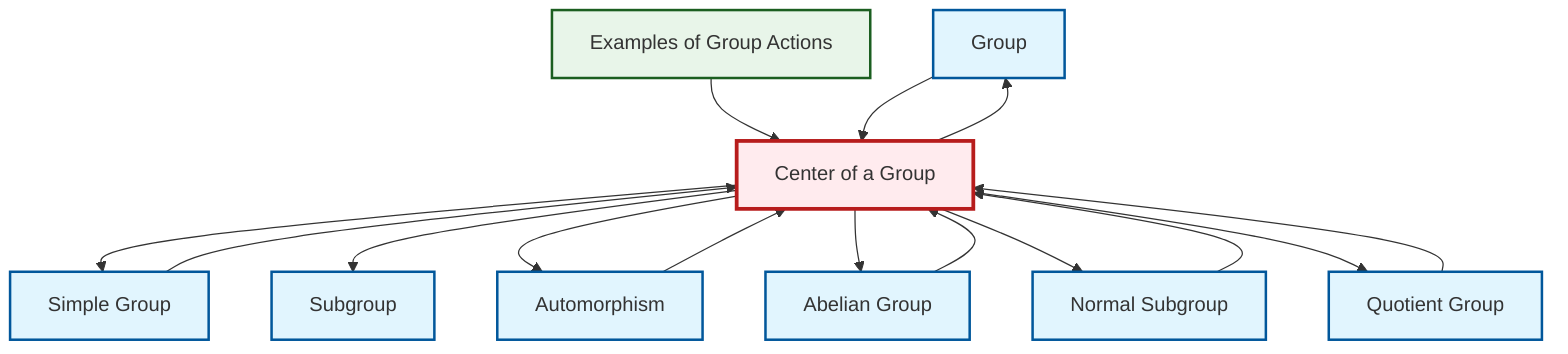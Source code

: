 graph TD
    classDef definition fill:#e1f5fe,stroke:#01579b,stroke-width:2px
    classDef theorem fill:#f3e5f5,stroke:#4a148c,stroke-width:2px
    classDef axiom fill:#fff3e0,stroke:#e65100,stroke-width:2px
    classDef example fill:#e8f5e9,stroke:#1b5e20,stroke-width:2px
    classDef current fill:#ffebee,stroke:#b71c1c,stroke-width:3px
    def-group["Group"]:::definition
    def-center-of-group["Center of a Group"]:::definition
    def-abelian-group["Abelian Group"]:::definition
    def-simple-group["Simple Group"]:::definition
    ex-group-action-examples["Examples of Group Actions"]:::example
    def-subgroup["Subgroup"]:::definition
    def-quotient-group["Quotient Group"]:::definition
    def-automorphism["Automorphism"]:::definition
    def-normal-subgroup["Normal Subgroup"]:::definition
    def-center-of-group --> def-group
    def-center-of-group --> def-simple-group
    def-center-of-group --> def-subgroup
    def-simple-group --> def-center-of-group
    def-abelian-group --> def-center-of-group
    def-center-of-group --> def-automorphism
    def-normal-subgroup --> def-center-of-group
    def-quotient-group --> def-center-of-group
    def-center-of-group --> def-abelian-group
    ex-group-action-examples --> def-center-of-group
    def-center-of-group --> def-normal-subgroup
    def-group --> def-center-of-group
    def-center-of-group --> def-quotient-group
    def-automorphism --> def-center-of-group
    class def-center-of-group current